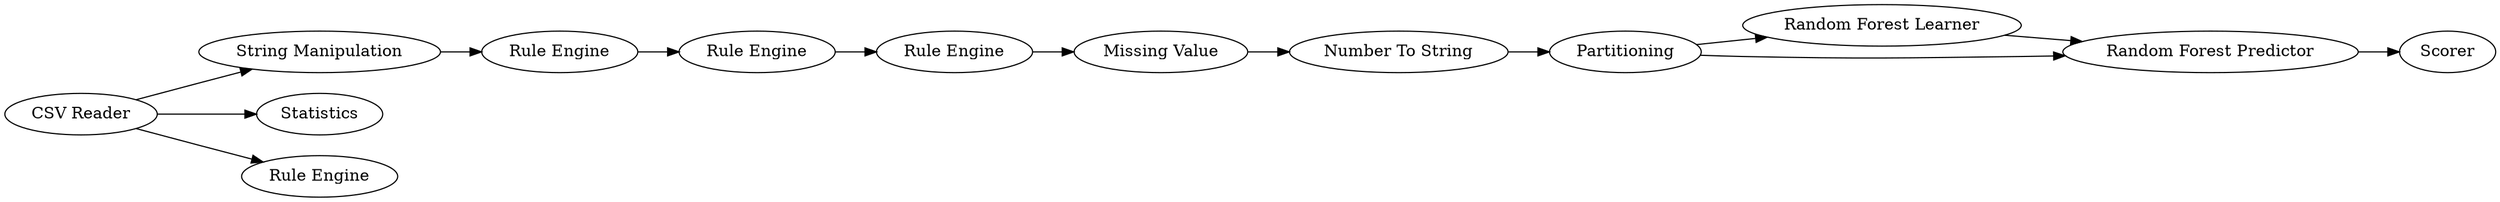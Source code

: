 digraph {
	"-6061978494602882447_10" [label="String Manipulation"]
	"-6061978494602882447_1" [label="CSV Reader"]
	"-6061978494602882447_2" [label=Statistics]
	"-6061978494602882447_4" [label="Number To String"]
	"-6061978494602882447_6" [label="Random Forest Learner"]
	"-6061978494602882447_13" [label="Rule Engine"]
	"-6061978494602882447_9" [label="Rule Engine"]
	"-6061978494602882447_7" [label="Random Forest Predictor"]
	"-6061978494602882447_12" [label="Rule Engine"]
	"-6061978494602882447_5" [label=Partitioning]
	"-6061978494602882447_11" [label="Rule Engine"]
	"-6061978494602882447_8" [label=Scorer]
	"-6061978494602882447_3" [label="Missing Value"]
	"-6061978494602882447_13" -> "-6061978494602882447_3"
	"-6061978494602882447_1" -> "-6061978494602882447_10"
	"-6061978494602882447_1" -> "-6061978494602882447_9"
	"-6061978494602882447_7" -> "-6061978494602882447_8"
	"-6061978494602882447_12" -> "-6061978494602882447_13"
	"-6061978494602882447_1" -> "-6061978494602882447_2"
	"-6061978494602882447_5" -> "-6061978494602882447_6"
	"-6061978494602882447_6" -> "-6061978494602882447_7"
	"-6061978494602882447_5" -> "-6061978494602882447_7"
	"-6061978494602882447_4" -> "-6061978494602882447_5"
	"-6061978494602882447_11" -> "-6061978494602882447_12"
	"-6061978494602882447_10" -> "-6061978494602882447_11"
	"-6061978494602882447_3" -> "-6061978494602882447_4"
	rankdir=LR
}
